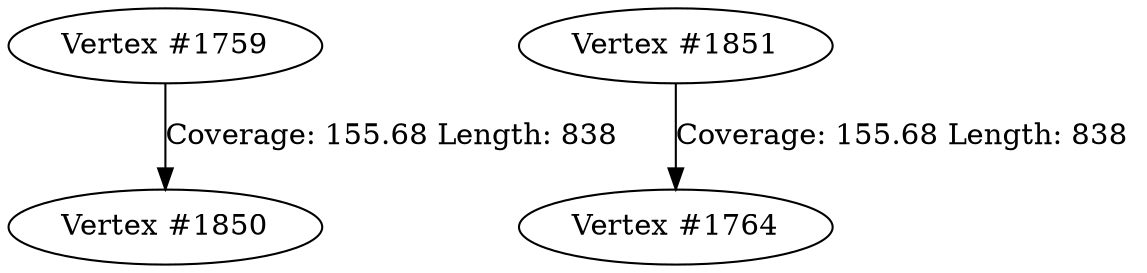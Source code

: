 digraph de_bruijn_graph {
	"Vertex #1759" -> "Vertex #1850" [label="Coverage: 155.68 Length: 838 "]
	"Vertex #1851" -> "Vertex #1764" [label="Coverage: 155.68 Length: 838 "]
}